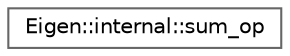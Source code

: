 digraph "类继承关系图"
{
 // LATEX_PDF_SIZE
  bgcolor="transparent";
  edge [fontname=Helvetica,fontsize=10,labelfontname=Helvetica,labelfontsize=10];
  node [fontname=Helvetica,fontsize=10,shape=box,height=0.2,width=0.4];
  rankdir="LR";
  Node0 [id="Node000000",label="Eigen::internal::sum_op",height=0.2,width=0.4,color="grey40", fillcolor="white", style="filled",URL="$struct_eigen_1_1internal_1_1sum__op.html",tooltip=" "];
}
